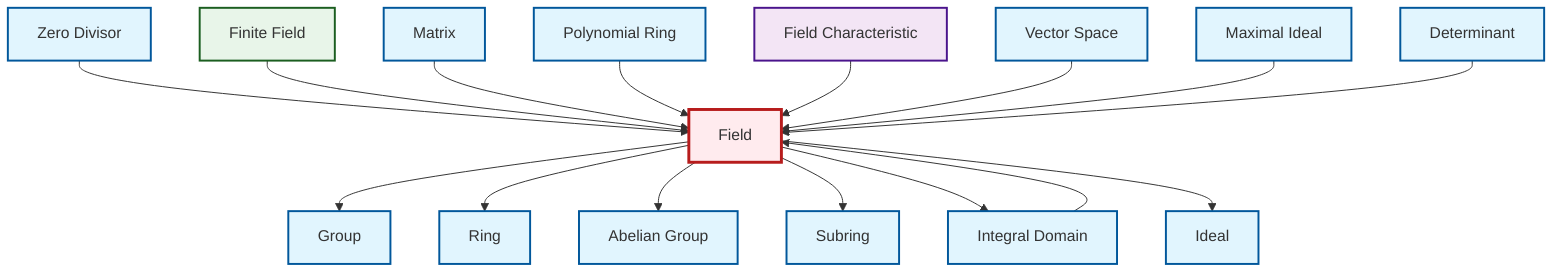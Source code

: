 graph TD
    classDef definition fill:#e1f5fe,stroke:#01579b,stroke-width:2px
    classDef theorem fill:#f3e5f5,stroke:#4a148c,stroke-width:2px
    classDef axiom fill:#fff3e0,stroke:#e65100,stroke-width:2px
    classDef example fill:#e8f5e9,stroke:#1b5e20,stroke-width:2px
    classDef current fill:#ffebee,stroke:#b71c1c,stroke-width:3px
    def-maximal-ideal["Maximal Ideal"]:::definition
    def-subring["Subring"]:::definition
    def-integral-domain["Integral Domain"]:::definition
    def-ideal["Ideal"]:::definition
    def-zero-divisor["Zero Divisor"]:::definition
    def-polynomial-ring["Polynomial Ring"]:::definition
    def-group["Group"]:::definition
    def-determinant["Determinant"]:::definition
    ex-finite-field["Finite Field"]:::example
    def-abelian-group["Abelian Group"]:::definition
    def-ring["Ring"]:::definition
    def-matrix["Matrix"]:::definition
    def-vector-space["Vector Space"]:::definition
    thm-field-characteristic["Field Characteristic"]:::theorem
    def-field["Field"]:::definition
    def-field --> def-group
    def-field --> def-ring
    def-zero-divisor --> def-field
    ex-finite-field --> def-field
    def-matrix --> def-field
    def-polynomial-ring --> def-field
    def-field --> def-abelian-group
    thm-field-characteristic --> def-field
    def-vector-space --> def-field
    def-field --> def-subring
    def-integral-domain --> def-field
    def-field --> def-integral-domain
    def-maximal-ideal --> def-field
    def-determinant --> def-field
    def-field --> def-ideal
    class def-field current